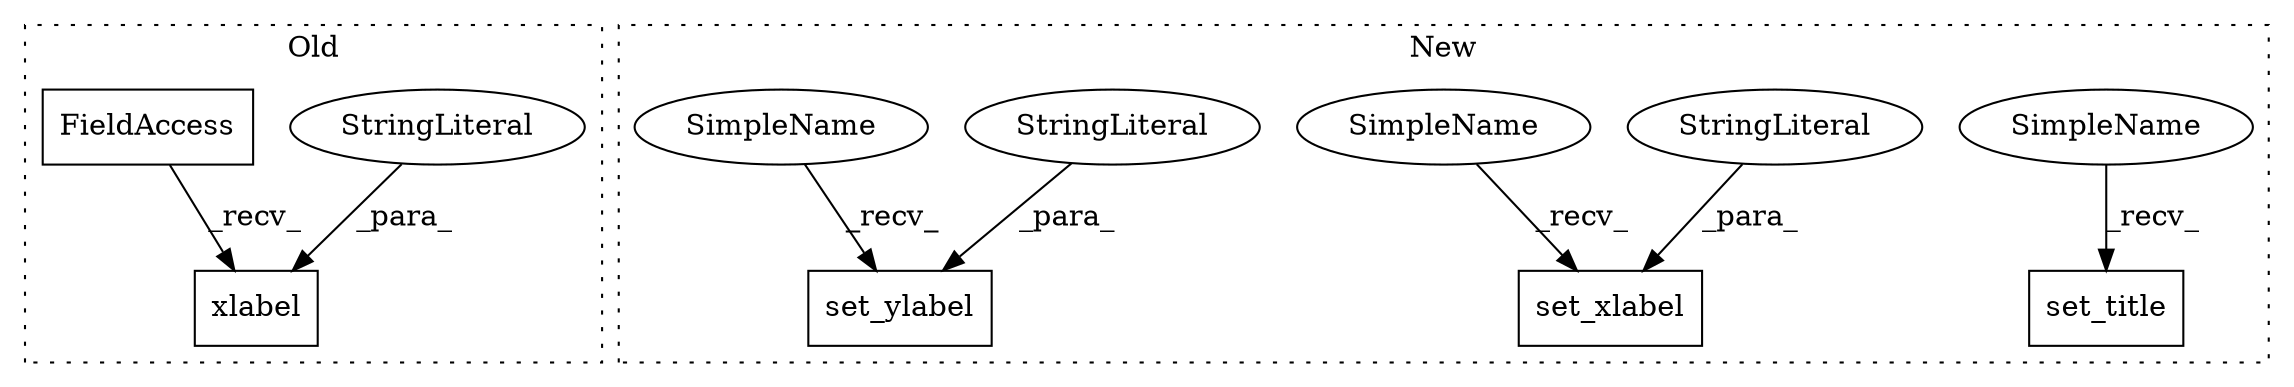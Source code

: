 digraph G {
subgraph cluster0 {
1 [label="xlabel" a="32" s="360,383" l="7,1" shape="box"];
3 [label="StringLiteral" a="45" s="367" l="16" shape="ellipse"];
5 [label="FieldAccess" a="22" s="342" l="10" shape="box"];
label = "Old";
style="dotted";
}
subgraph cluster1 {
2 [label="set_ylabel" a="32" s="356,383" l="11,1" shape="box"];
4 [label="StringLiteral" a="45" s="367" l="16" shape="ellipse"];
6 [label="set_xlabel" a="32" s="319,346" l="11,1" shape="box"];
7 [label="StringLiteral" a="45" s="330" l="16" shape="ellipse"];
8 [label="set_title" a="32" s="282,309" l="10,1" shape="box"];
9 [label="SimpleName" a="42" s="279" l="2" shape="ellipse"];
10 [label="SimpleName" a="42" s="316" l="2" shape="ellipse"];
11 [label="SimpleName" a="42" s="353" l="2" shape="ellipse"];
label = "New";
style="dotted";
}
3 -> 1 [label="_para_"];
4 -> 2 [label="_para_"];
5 -> 1 [label="_recv_"];
7 -> 6 [label="_para_"];
9 -> 8 [label="_recv_"];
10 -> 6 [label="_recv_"];
11 -> 2 [label="_recv_"];
}